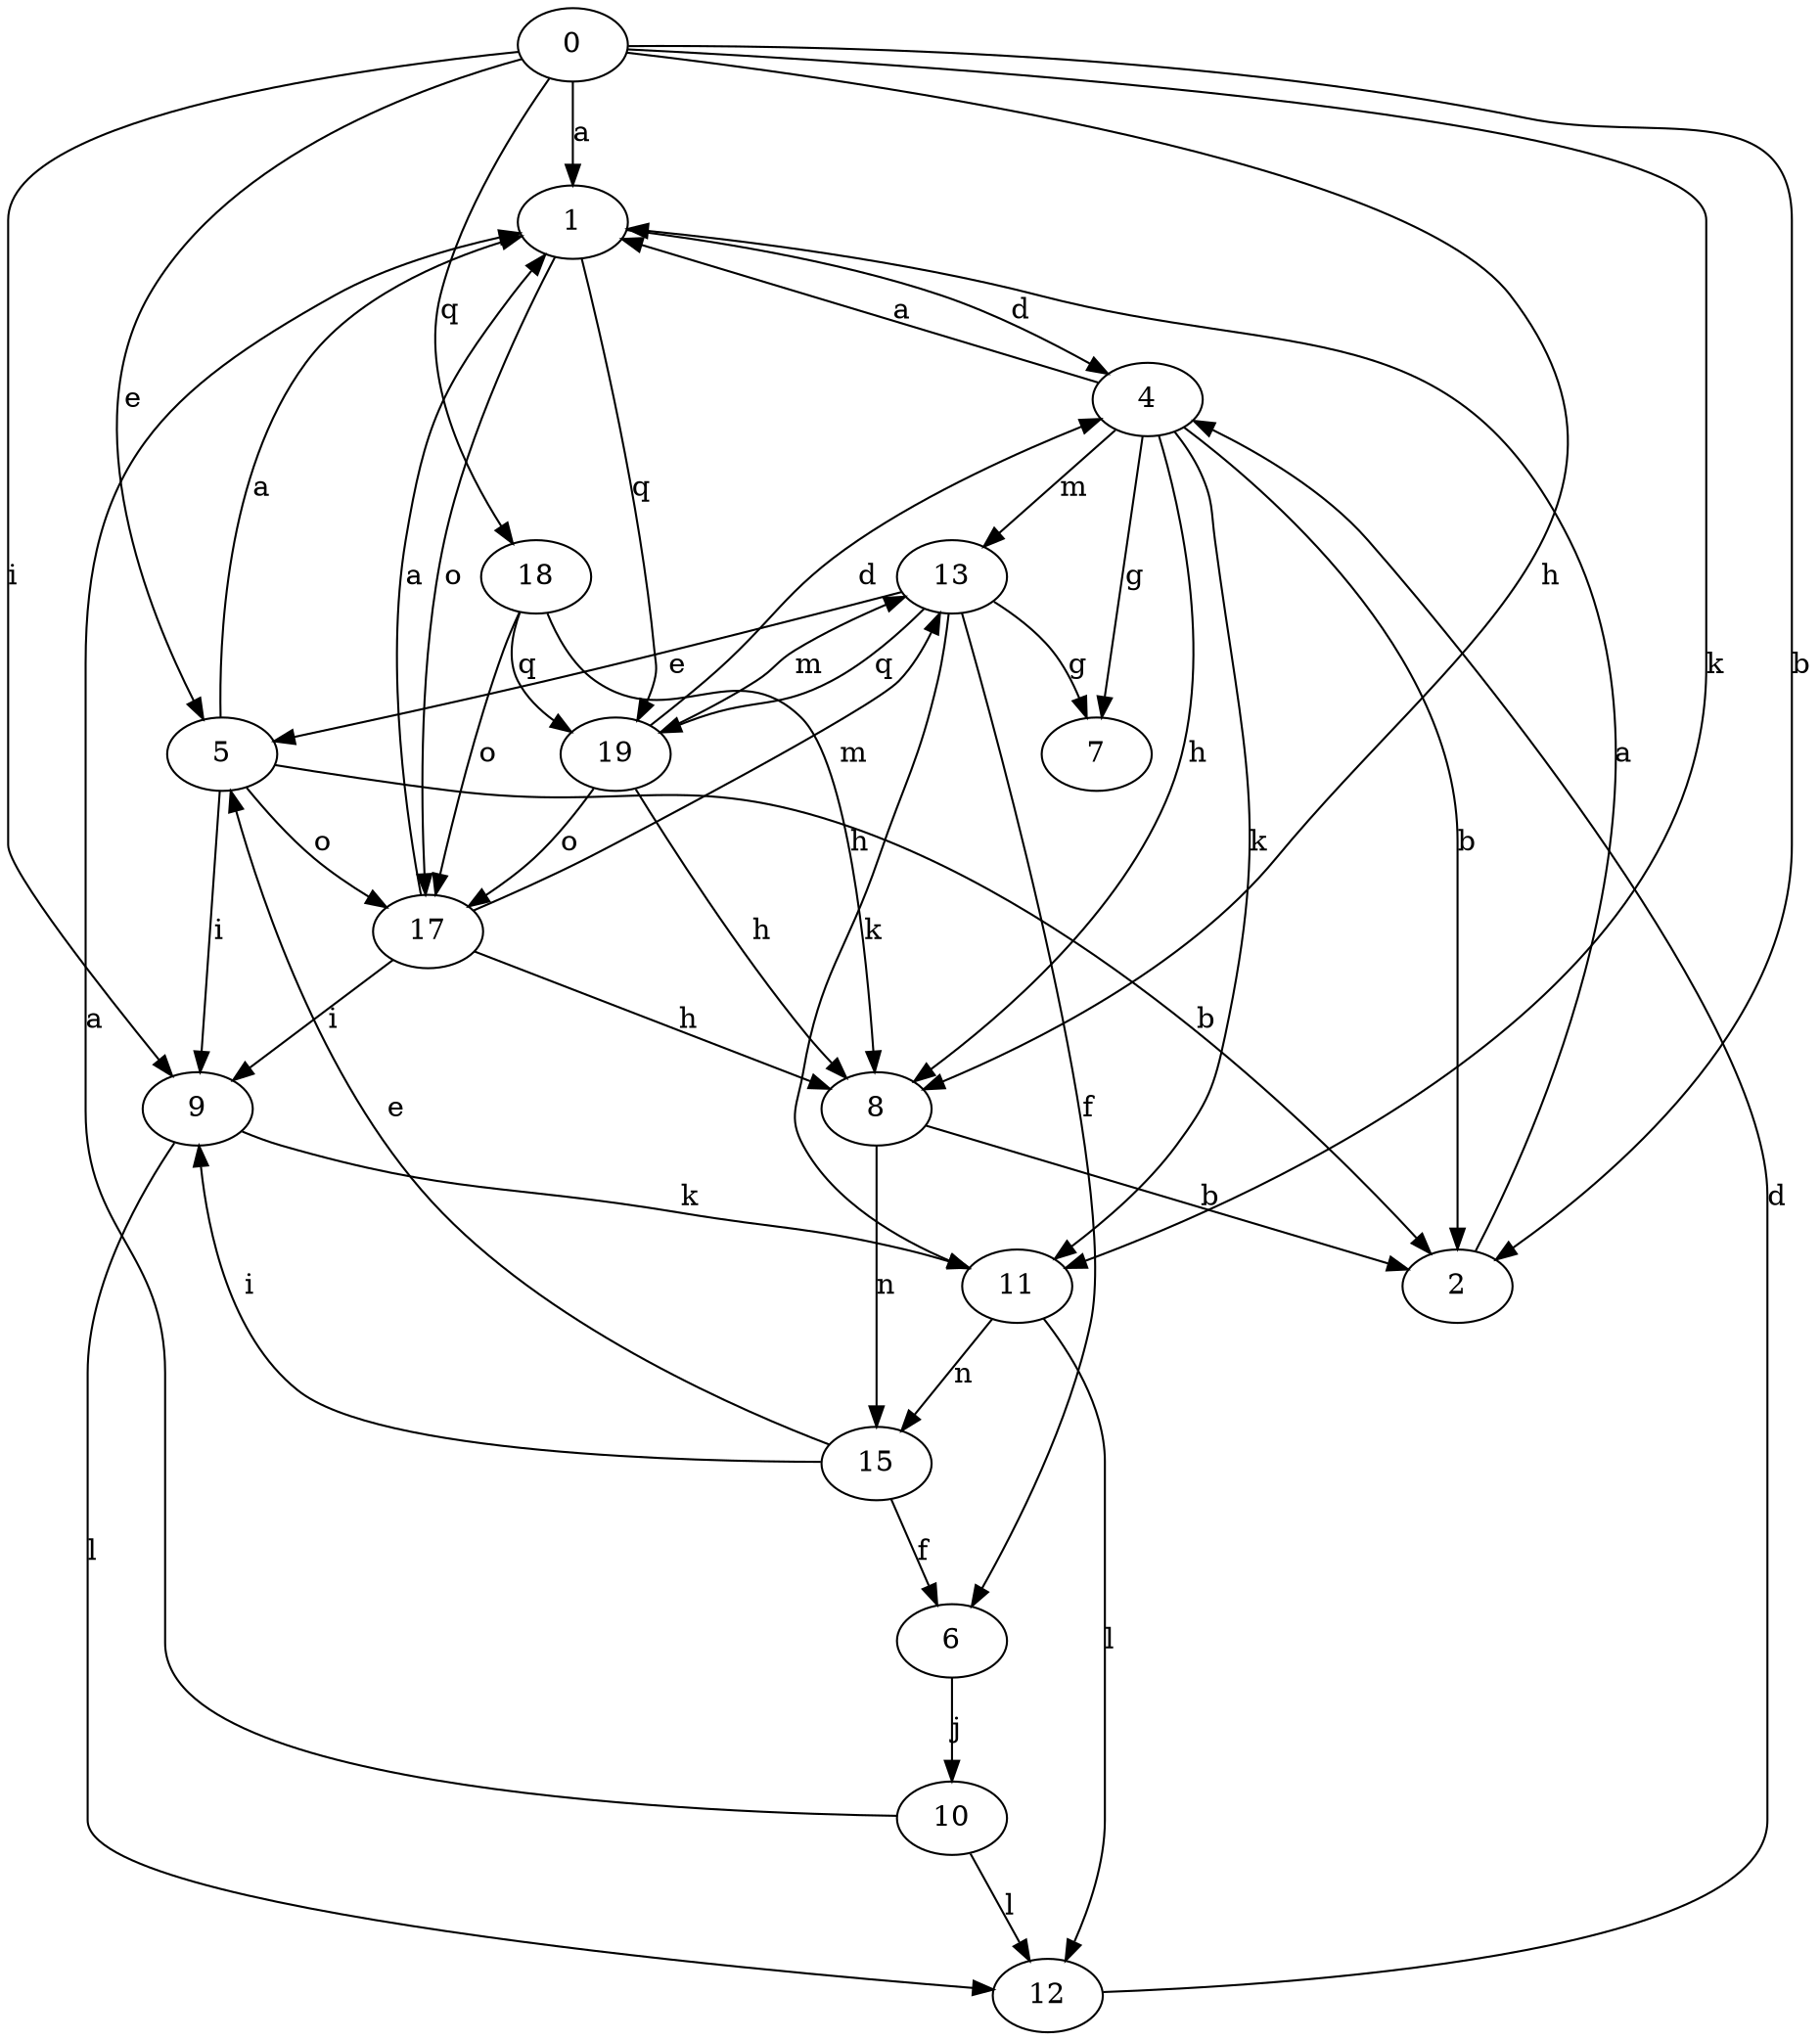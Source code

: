 strict digraph  {
1;
2;
4;
5;
6;
7;
8;
9;
10;
11;
12;
13;
15;
17;
18;
0;
19;
1 -> 4  [label=d];
1 -> 17  [label=o];
1 -> 19  [label=q];
2 -> 1  [label=a];
4 -> 1  [label=a];
4 -> 2  [label=b];
4 -> 7  [label=g];
4 -> 8  [label=h];
4 -> 11  [label=k];
4 -> 13  [label=m];
5 -> 1  [label=a];
5 -> 2  [label=b];
5 -> 9  [label=i];
5 -> 17  [label=o];
6 -> 10  [label=j];
8 -> 2  [label=b];
8 -> 15  [label=n];
9 -> 11  [label=k];
9 -> 12  [label=l];
10 -> 1  [label=a];
10 -> 12  [label=l];
11 -> 12  [label=l];
11 -> 15  [label=n];
12 -> 4  [label=d];
13 -> 5  [label=e];
13 -> 6  [label=f];
13 -> 7  [label=g];
13 -> 11  [label=k];
13 -> 19  [label=q];
15 -> 5  [label=e];
15 -> 6  [label=f];
15 -> 9  [label=i];
17 -> 1  [label=a];
17 -> 8  [label=h];
17 -> 9  [label=i];
17 -> 13  [label=m];
18 -> 8  [label=h];
18 -> 17  [label=o];
18 -> 19  [label=q];
0 -> 1  [label=a];
0 -> 2  [label=b];
0 -> 5  [label=e];
0 -> 8  [label=h];
0 -> 9  [label=i];
0 -> 11  [label=k];
0 -> 18  [label=q];
19 -> 4  [label=d];
19 -> 8  [label=h];
19 -> 13  [label=m];
19 -> 17  [label=o];
}
